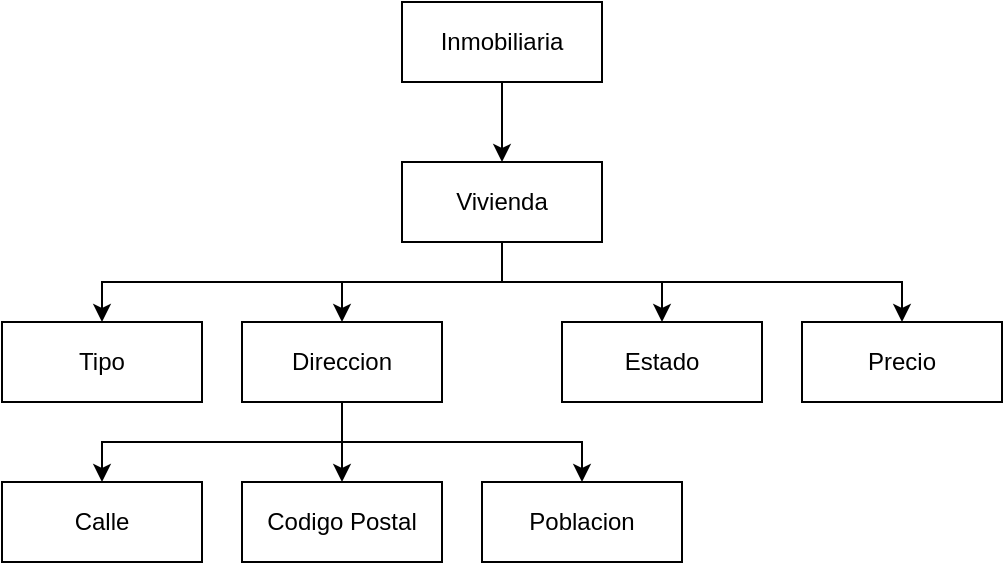 <mxfile version="20.8.18" type="github">
  <diagram name="Page-1" id="iLZfClAGpQmFSVFcX-YT">
    <mxGraphModel dx="560" dy="879" grid="1" gridSize="10" guides="1" tooltips="1" connect="1" arrows="1" fold="1" page="1" pageScale="1" pageWidth="850" pageHeight="1100" math="0" shadow="0">
      <root>
        <mxCell id="0" />
        <mxCell id="1" parent="0" />
        <mxCell id="dCxk-X6XOkriSE8L06hu-12" value="" style="edgeStyle=orthogonalEdgeStyle;rounded=0;orthogonalLoop=1;jettySize=auto;html=1;" edge="1" parent="1" source="dCxk-X6XOkriSE8L06hu-3" target="dCxk-X6XOkriSE8L06hu-4">
          <mxGeometry relative="1" as="geometry" />
        </mxCell>
        <mxCell id="dCxk-X6XOkriSE8L06hu-3" value="&lt;div&gt;Inmobiliaria&lt;/div&gt;" style="whiteSpace=wrap;html=1;align=center;" vertex="1" parent="1">
          <mxGeometry x="350" y="400" width="100" height="40" as="geometry" />
        </mxCell>
        <mxCell id="dCxk-X6XOkriSE8L06hu-13" style="edgeStyle=orthogonalEdgeStyle;rounded=0;orthogonalLoop=1;jettySize=auto;html=1;exitX=0.5;exitY=1;exitDx=0;exitDy=0;entryX=0.5;entryY=0;entryDx=0;entryDy=0;" edge="1" parent="1" source="dCxk-X6XOkriSE8L06hu-4" target="dCxk-X6XOkriSE8L06hu-7">
          <mxGeometry relative="1" as="geometry" />
        </mxCell>
        <mxCell id="dCxk-X6XOkriSE8L06hu-14" style="edgeStyle=orthogonalEdgeStyle;rounded=0;orthogonalLoop=1;jettySize=auto;html=1;exitX=0.5;exitY=1;exitDx=0;exitDy=0;entryX=0.5;entryY=0;entryDx=0;entryDy=0;" edge="1" parent="1" source="dCxk-X6XOkriSE8L06hu-4" target="dCxk-X6XOkriSE8L06hu-5">
          <mxGeometry relative="1" as="geometry" />
        </mxCell>
        <mxCell id="dCxk-X6XOkriSE8L06hu-15" style="edgeStyle=orthogonalEdgeStyle;rounded=0;orthogonalLoop=1;jettySize=auto;html=1;exitX=0.5;exitY=1;exitDx=0;exitDy=0;" edge="1" parent="1" source="dCxk-X6XOkriSE8L06hu-4" target="dCxk-X6XOkriSE8L06hu-6">
          <mxGeometry relative="1" as="geometry" />
        </mxCell>
        <mxCell id="dCxk-X6XOkriSE8L06hu-16" style="edgeStyle=orthogonalEdgeStyle;rounded=0;orthogonalLoop=1;jettySize=auto;html=1;exitX=0.5;exitY=1;exitDx=0;exitDy=0;entryX=0.5;entryY=0;entryDx=0;entryDy=0;" edge="1" parent="1" source="dCxk-X6XOkriSE8L06hu-4" target="dCxk-X6XOkriSE8L06hu-11">
          <mxGeometry relative="1" as="geometry" />
        </mxCell>
        <mxCell id="dCxk-X6XOkriSE8L06hu-4" value="&lt;div&gt;Vivienda&lt;/div&gt;" style="whiteSpace=wrap;html=1;align=center;" vertex="1" parent="1">
          <mxGeometry x="350" y="480" width="100" height="40" as="geometry" />
        </mxCell>
        <mxCell id="dCxk-X6XOkriSE8L06hu-5" value="&lt;div&gt;Tipo&lt;/div&gt;" style="whiteSpace=wrap;html=1;align=center;" vertex="1" parent="1">
          <mxGeometry x="150" y="560" width="100" height="40" as="geometry" />
        </mxCell>
        <mxCell id="dCxk-X6XOkriSE8L06hu-6" value="&lt;div&gt;Estado&lt;/div&gt;" style="whiteSpace=wrap;html=1;align=center;" vertex="1" parent="1">
          <mxGeometry x="430" y="560" width="100" height="40" as="geometry" />
        </mxCell>
        <mxCell id="dCxk-X6XOkriSE8L06hu-17" value="" style="edgeStyle=orthogonalEdgeStyle;rounded=0;orthogonalLoop=1;jettySize=auto;html=1;" edge="1" parent="1" source="dCxk-X6XOkriSE8L06hu-7" target="dCxk-X6XOkriSE8L06hu-9">
          <mxGeometry relative="1" as="geometry" />
        </mxCell>
        <mxCell id="dCxk-X6XOkriSE8L06hu-19" style="edgeStyle=orthogonalEdgeStyle;rounded=0;orthogonalLoop=1;jettySize=auto;html=1;exitX=0.5;exitY=1;exitDx=0;exitDy=0;entryX=0.5;entryY=0;entryDx=0;entryDy=0;" edge="1" parent="1" source="dCxk-X6XOkriSE8L06hu-7" target="dCxk-X6XOkriSE8L06hu-8">
          <mxGeometry relative="1" as="geometry" />
        </mxCell>
        <mxCell id="dCxk-X6XOkriSE8L06hu-20" style="edgeStyle=orthogonalEdgeStyle;rounded=0;orthogonalLoop=1;jettySize=auto;html=1;exitX=0.5;exitY=1;exitDx=0;exitDy=0;entryX=0.5;entryY=0;entryDx=0;entryDy=0;" edge="1" parent="1" source="dCxk-X6XOkriSE8L06hu-7" target="dCxk-X6XOkriSE8L06hu-10">
          <mxGeometry relative="1" as="geometry" />
        </mxCell>
        <mxCell id="dCxk-X6XOkriSE8L06hu-7" value="Direccion" style="whiteSpace=wrap;html=1;align=center;" vertex="1" parent="1">
          <mxGeometry x="270" y="560" width="100" height="40" as="geometry" />
        </mxCell>
        <mxCell id="dCxk-X6XOkriSE8L06hu-8" value="Calle" style="whiteSpace=wrap;html=1;align=center;" vertex="1" parent="1">
          <mxGeometry x="150" y="640" width="100" height="40" as="geometry" />
        </mxCell>
        <mxCell id="dCxk-X6XOkriSE8L06hu-9" value="&lt;div&gt;Codigo Postal&lt;/div&gt;" style="whiteSpace=wrap;html=1;align=center;" vertex="1" parent="1">
          <mxGeometry x="270" y="640" width="100" height="40" as="geometry" />
        </mxCell>
        <mxCell id="dCxk-X6XOkriSE8L06hu-10" value="Poblacion" style="whiteSpace=wrap;html=1;align=center;" vertex="1" parent="1">
          <mxGeometry x="390" y="640" width="100" height="40" as="geometry" />
        </mxCell>
        <mxCell id="dCxk-X6XOkriSE8L06hu-11" value="Precio" style="whiteSpace=wrap;html=1;align=center;" vertex="1" parent="1">
          <mxGeometry x="550" y="560" width="100" height="40" as="geometry" />
        </mxCell>
      </root>
    </mxGraphModel>
  </diagram>
</mxfile>
